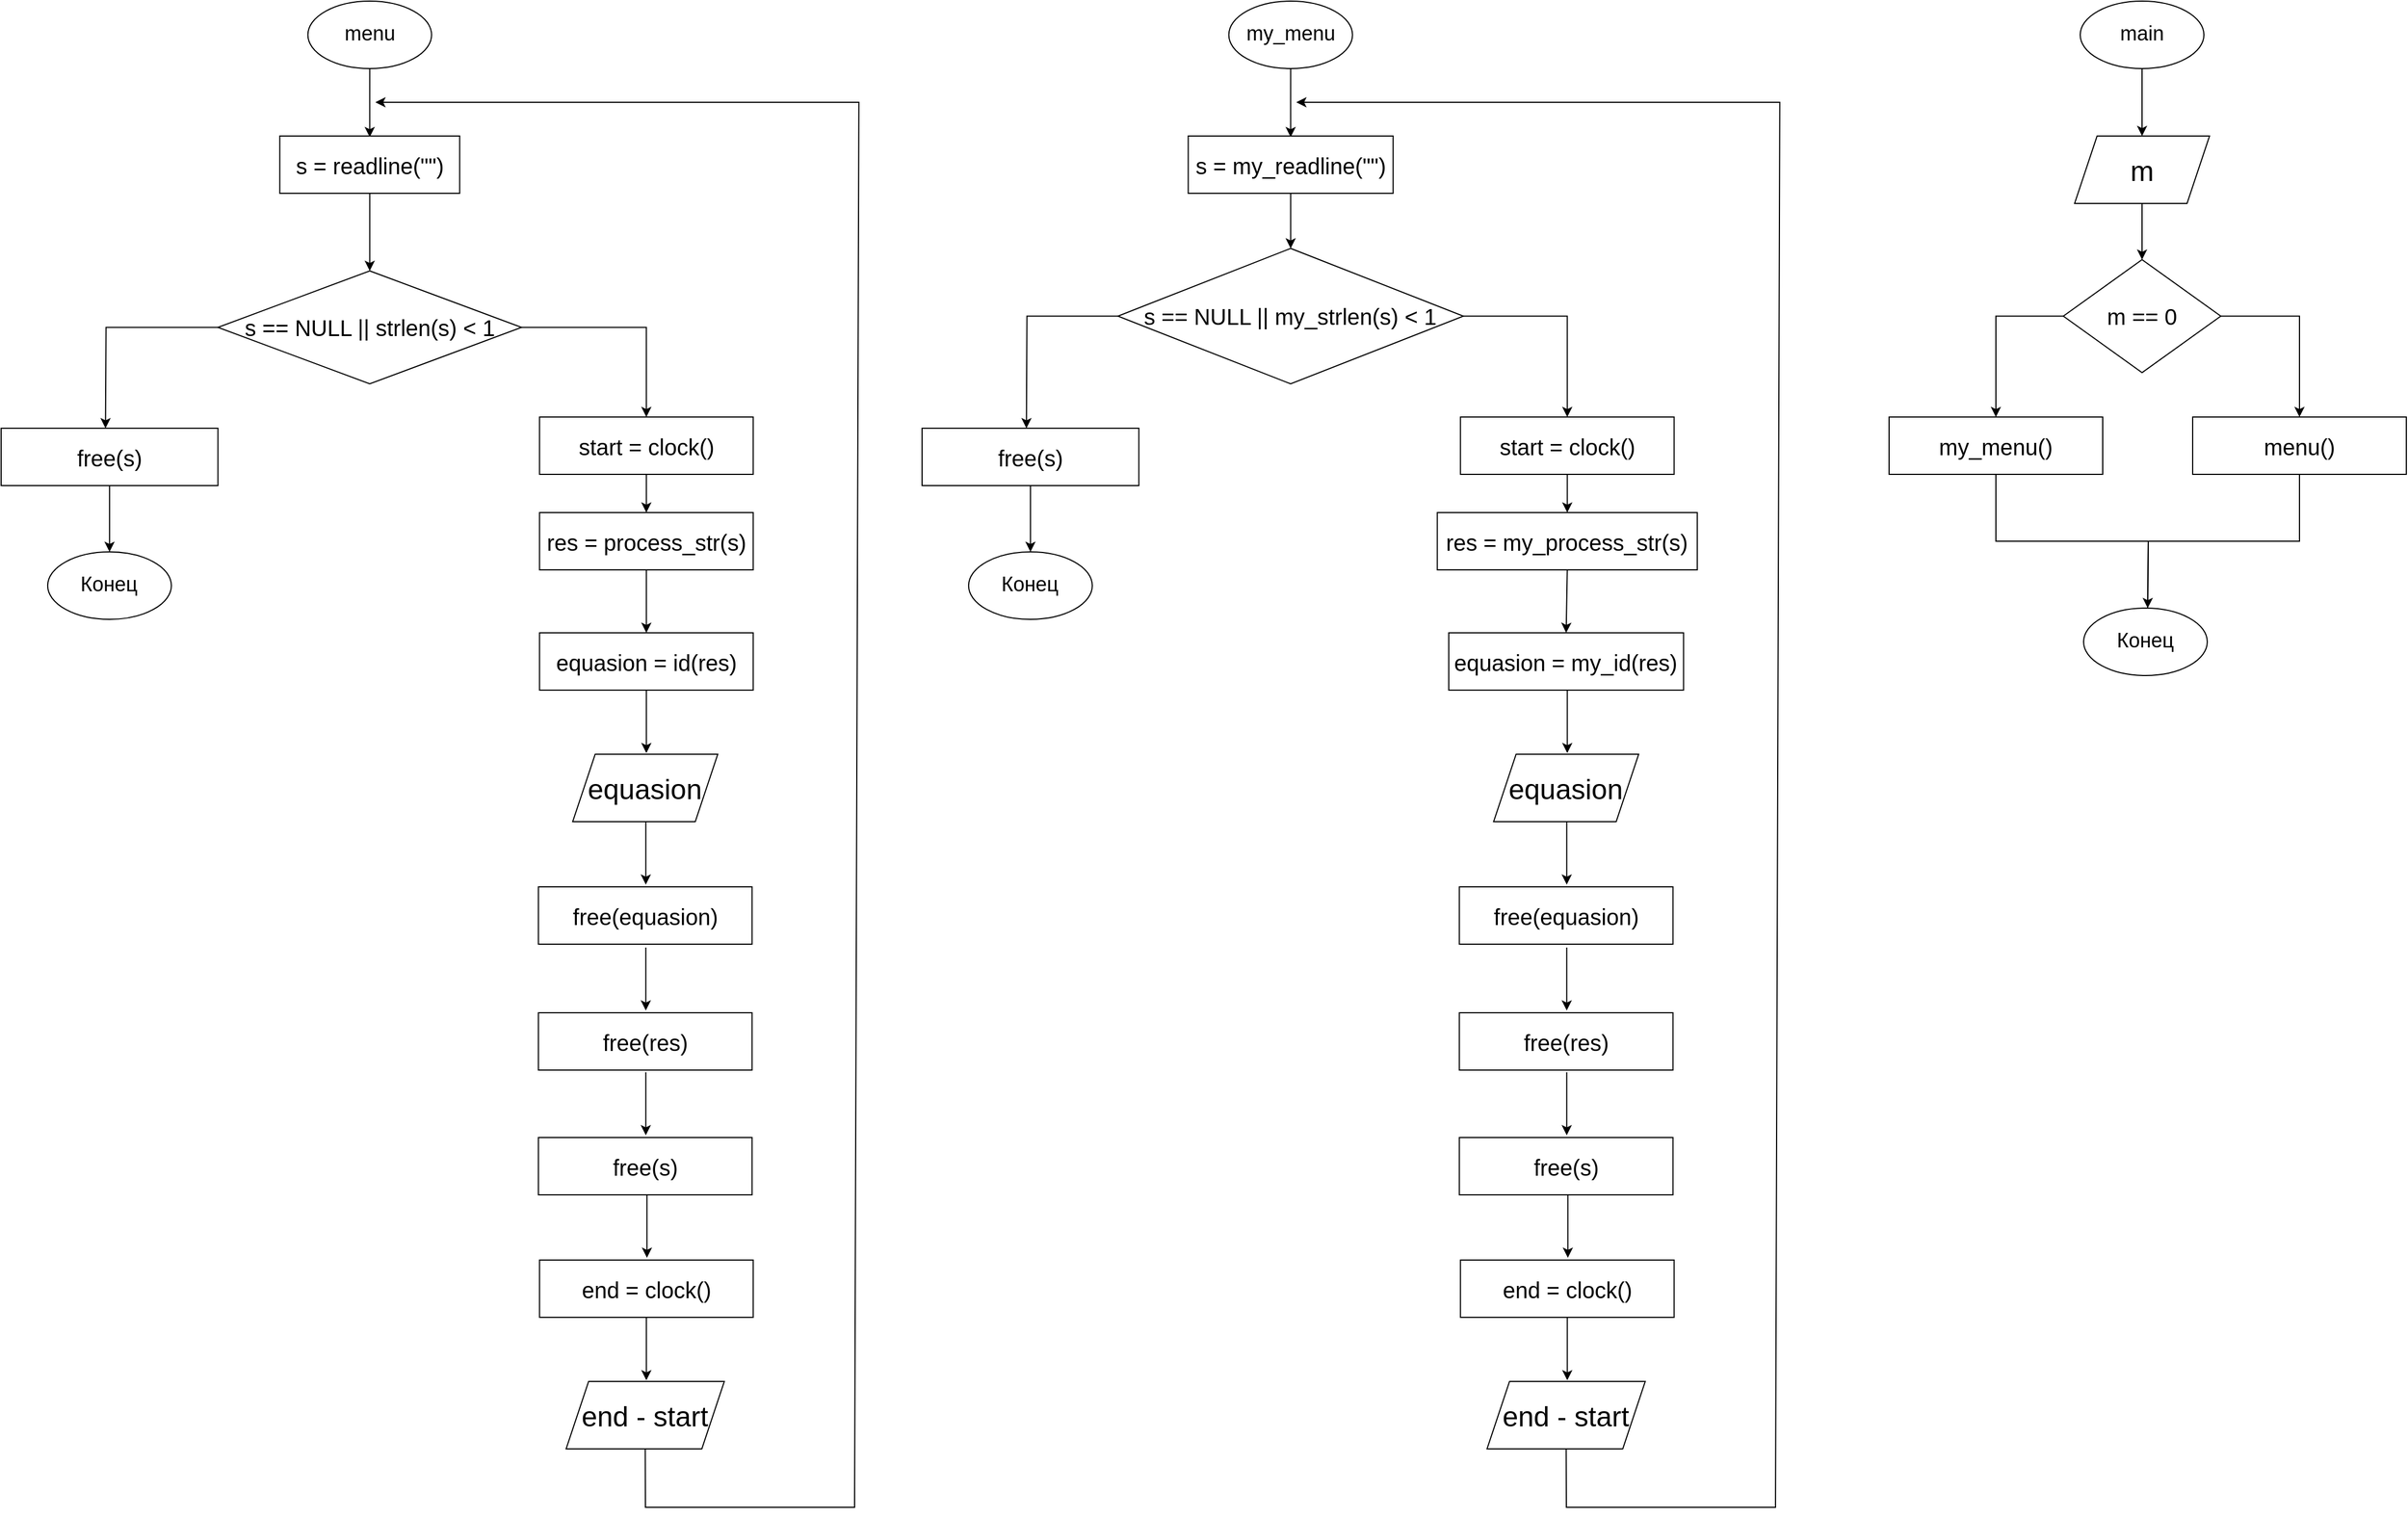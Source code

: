 <mxfile version="22.1.3" type="github">
  <diagram name="Страница — 1" id="CqGnDb0VXnmbm-Ns9Qbb">
    <mxGraphModel dx="434" dy="726" grid="1" gridSize="10" guides="1" tooltips="1" connect="1" arrows="1" fold="1" page="1" pageScale="1" pageWidth="827" pageHeight="1169" math="0" shadow="0">
      <root>
        <mxCell id="0" />
        <mxCell id="1" parent="0" />
        <mxCell id="kFo_Z3f63mjw07eo4o-R-1" value="" style="edgeStyle=orthogonalEdgeStyle;rounded=0;orthogonalLoop=1;jettySize=auto;html=1;entryX=0.5;entryY=0;entryDx=0;entryDy=0;" edge="1" parent="1" source="kFo_Z3f63mjw07eo4o-R-2">
          <mxGeometry relative="1" as="geometry">
            <mxPoint x="1218.82" y="121" as="targetPoint" />
          </mxGeometry>
        </mxCell>
        <mxCell id="kFo_Z3f63mjw07eo4o-R-2" value="&lt;p style=&quot;line-height: 110%;&quot;&gt;&lt;span style=&quot;font-size: 18px;&quot;&gt;menu&lt;/span&gt;&lt;/p&gt;" style="ellipse;whiteSpace=wrap;html=1;" vertex="1" parent="1">
          <mxGeometry x="1163.82" width="110" height="60" as="geometry" />
        </mxCell>
        <mxCell id="kFo_Z3f63mjw07eo4o-R-3" value="s = readline(&quot;&quot;)" style="rounded=0;whiteSpace=wrap;html=1;fontSize=20;" vertex="1" parent="1">
          <mxGeometry x="1138.82" y="120" width="160" height="51" as="geometry" />
        </mxCell>
        <mxCell id="kFo_Z3f63mjw07eo4o-R-4" value="&lt;span style=&quot;font-size: 20px;&quot;&gt;s == NULL || strlen(s) &amp;lt; 1&lt;/span&gt;" style="rhombus;whiteSpace=wrap;html=1;" vertex="1" parent="1">
          <mxGeometry x="1083.82" y="240" width="270" height="100.5" as="geometry" />
        </mxCell>
        <mxCell id="kFo_Z3f63mjw07eo4o-R-5" value="" style="edgeStyle=orthogonalEdgeStyle;rounded=0;orthogonalLoop=1;jettySize=auto;html=1;entryX=0.5;entryY=0;entryDx=0;entryDy=0;exitX=0.5;exitY=1;exitDx=0;exitDy=0;" edge="1" parent="1" source="kFo_Z3f63mjw07eo4o-R-3" target="kFo_Z3f63mjw07eo4o-R-4">
          <mxGeometry relative="1" as="geometry">
            <mxPoint x="1323.82" y="271" as="targetPoint" />
            <mxPoint x="1323.82" y="210" as="sourcePoint" />
          </mxGeometry>
        </mxCell>
        <mxCell id="kFo_Z3f63mjw07eo4o-R-6" value="" style="edgeStyle=orthogonalEdgeStyle;rounded=0;orthogonalLoop=1;jettySize=auto;html=1;exitX=0;exitY=0.5;exitDx=0;exitDy=0;" edge="1" parent="1" source="kFo_Z3f63mjw07eo4o-R-4">
          <mxGeometry relative="1" as="geometry">
            <mxPoint x="1313.82" y="380" as="sourcePoint" />
            <mxPoint x="983.82" y="380" as="targetPoint" />
          </mxGeometry>
        </mxCell>
        <mxCell id="kFo_Z3f63mjw07eo4o-R-7" value="&lt;p style=&quot;line-height: 110%;&quot;&gt;&lt;span style=&quot;font-size: 18px;&quot;&gt;Конец&lt;/span&gt;&lt;/p&gt;" style="ellipse;whiteSpace=wrap;html=1;" vertex="1" parent="1">
          <mxGeometry x="932.41" y="490" width="110" height="60" as="geometry" />
        </mxCell>
        <mxCell id="kFo_Z3f63mjw07eo4o-R-8" value="free(s)" style="rounded=0;whiteSpace=wrap;html=1;fontSize=20;" vertex="1" parent="1">
          <mxGeometry x="891.0" y="380" width="192.82" height="51" as="geometry" />
        </mxCell>
        <mxCell id="kFo_Z3f63mjw07eo4o-R-9" value="" style="edgeStyle=orthogonalEdgeStyle;rounded=0;orthogonalLoop=1;jettySize=auto;html=1;exitX=0.5;exitY=1;exitDx=0;exitDy=0;entryX=0.5;entryY=0;entryDx=0;entryDy=0;" edge="1" parent="1" source="kFo_Z3f63mjw07eo4o-R-8" target="kFo_Z3f63mjw07eo4o-R-7">
          <mxGeometry relative="1" as="geometry">
            <mxPoint x="979.82" y="490" as="targetPoint" />
            <mxPoint x="1228.82" y="181" as="sourcePoint" />
          </mxGeometry>
        </mxCell>
        <mxCell id="kFo_Z3f63mjw07eo4o-R-10" value="" style="edgeStyle=orthogonalEdgeStyle;rounded=0;orthogonalLoop=1;jettySize=auto;html=1;exitX=1;exitY=0.5;exitDx=0;exitDy=0;entryX=0.5;entryY=0;entryDx=0;entryDy=0;" edge="1" parent="1" source="kFo_Z3f63mjw07eo4o-R-4" target="kFo_Z3f63mjw07eo4o-R-33">
          <mxGeometry relative="1" as="geometry">
            <mxPoint x="1093.82" y="300" as="sourcePoint" />
            <mxPoint x="1465" y="350" as="targetPoint" />
          </mxGeometry>
        </mxCell>
        <mxCell id="kFo_Z3f63mjw07eo4o-R-11" value="res = process_str(s)" style="rounded=0;whiteSpace=wrap;html=1;fontSize=20;" vertex="1" parent="1">
          <mxGeometry x="1369.82" y="455" width="190" height="51" as="geometry" />
        </mxCell>
        <mxCell id="kFo_Z3f63mjw07eo4o-R-12" value="equasion = id(res)" style="rounded=0;whiteSpace=wrap;html=1;fontSize=20;" vertex="1" parent="1">
          <mxGeometry x="1369.82" y="562" width="190" height="51" as="geometry" />
        </mxCell>
        <mxCell id="kFo_Z3f63mjw07eo4o-R-13" value="" style="endArrow=classic;html=1;rounded=0;exitX=0.5;exitY=1;exitDx=0;exitDy=0;entryX=0.5;entryY=0;entryDx=0;entryDy=0;" edge="1" parent="1" source="kFo_Z3f63mjw07eo4o-R-11" target="kFo_Z3f63mjw07eo4o-R-12">
          <mxGeometry width="50" height="50" relative="1" as="geometry">
            <mxPoint x="1333.82" y="562" as="sourcePoint" />
            <mxPoint x="1383.82" y="512" as="targetPoint" />
          </mxGeometry>
        </mxCell>
        <mxCell id="kFo_Z3f63mjw07eo4o-R-14" value="" style="endArrow=classic;html=1;rounded=0;exitX=0.5;exitY=1;exitDx=0;exitDy=0;entryX=0.5;entryY=0;entryDx=0;entryDy=0;" edge="1" parent="1">
          <mxGeometry width="50" height="50" relative="1" as="geometry">
            <mxPoint x="1464.82" y="613" as="sourcePoint" />
            <mxPoint x="1464.82" y="669.0" as="targetPoint" />
          </mxGeometry>
        </mxCell>
        <mxCell id="kFo_Z3f63mjw07eo4o-R-15" value="&lt;span style=&quot;font-size: 25px;&quot;&gt;equasion&lt;br&gt;&lt;/span&gt;" style="shape=parallelogram;perimeter=parallelogramPerimeter;whiteSpace=wrap;html=1;fixedSize=1;" vertex="1" parent="1">
          <mxGeometry x="1399.32" y="670" width="129" height="60" as="geometry" />
        </mxCell>
        <mxCell id="kFo_Z3f63mjw07eo4o-R-16" value="" style="endArrow=classic;html=1;rounded=0;exitX=0.5;exitY=1;exitDx=0;exitDy=0;entryX=0.5;entryY=0;entryDx=0;entryDy=0;" edge="1" parent="1">
          <mxGeometry width="50" height="50" relative="1" as="geometry">
            <mxPoint x="1464.34" y="730" as="sourcePoint" />
            <mxPoint x="1464.34" y="786.0" as="targetPoint" />
          </mxGeometry>
        </mxCell>
        <mxCell id="kFo_Z3f63mjw07eo4o-R-17" value="free(equasion)" style="rounded=0;whiteSpace=wrap;html=1;fontSize=20;" vertex="1" parent="1">
          <mxGeometry x="1368.82" y="788" width="190" height="51" as="geometry" />
        </mxCell>
        <mxCell id="kFo_Z3f63mjw07eo4o-R-18" value="" style="endArrow=classic;html=1;rounded=0;exitX=0.5;exitY=1;exitDx=0;exitDy=0;entryX=0.5;entryY=0;entryDx=0;entryDy=0;" edge="1" parent="1">
          <mxGeometry width="50" height="50" relative="1" as="geometry">
            <mxPoint x="1464.34" y="842" as="sourcePoint" />
            <mxPoint x="1464.34" y="898.0" as="targetPoint" />
          </mxGeometry>
        </mxCell>
        <mxCell id="kFo_Z3f63mjw07eo4o-R-19" value="free(res)" style="rounded=0;whiteSpace=wrap;html=1;fontSize=20;" vertex="1" parent="1">
          <mxGeometry x="1368.82" y="900" width="190" height="51" as="geometry" />
        </mxCell>
        <mxCell id="kFo_Z3f63mjw07eo4o-R-20" value="" style="endArrow=classic;html=1;rounded=0;exitX=0.5;exitY=1;exitDx=0;exitDy=0;entryX=0.5;entryY=0;entryDx=0;entryDy=0;" edge="1" parent="1">
          <mxGeometry width="50" height="50" relative="1" as="geometry">
            <mxPoint x="1464.34" y="953" as="sourcePoint" />
            <mxPoint x="1464.34" y="1009.0" as="targetPoint" />
          </mxGeometry>
        </mxCell>
        <mxCell id="kFo_Z3f63mjw07eo4o-R-21" value="free(s)" style="rounded=0;whiteSpace=wrap;html=1;fontSize=20;" vertex="1" parent="1">
          <mxGeometry x="1368.82" y="1011" width="190" height="51" as="geometry" />
        </mxCell>
        <mxCell id="kFo_Z3f63mjw07eo4o-R-22" value="" style="endArrow=classic;html=1;rounded=0;exitX=0.5;exitY=1;exitDx=0;exitDy=0;" edge="1" parent="1" source="kFo_Z3f63mjw07eo4o-R-43">
          <mxGeometry width="50" height="50" relative="1" as="geometry">
            <mxPoint x="1690" y="1210" as="sourcePoint" />
            <mxPoint x="1223.82" y="90" as="targetPoint" />
            <Array as="points">
              <mxPoint x="1464" y="1340" />
              <mxPoint x="1650" y="1340" />
              <mxPoint x="1653.82" y="90" />
            </Array>
          </mxGeometry>
        </mxCell>
        <mxCell id="kFo_Z3f63mjw07eo4o-R-34" style="edgeStyle=orthogonalEdgeStyle;rounded=0;orthogonalLoop=1;jettySize=auto;html=1;exitX=0.5;exitY=1;exitDx=0;exitDy=0;entryX=0.5;entryY=0;entryDx=0;entryDy=0;" edge="1" parent="1" source="kFo_Z3f63mjw07eo4o-R-33" target="kFo_Z3f63mjw07eo4o-R-11">
          <mxGeometry relative="1" as="geometry">
            <mxPoint x="1464.82" y="436" as="sourcePoint" />
          </mxGeometry>
        </mxCell>
        <mxCell id="kFo_Z3f63mjw07eo4o-R-33" value="start = clock()" style="rounded=0;whiteSpace=wrap;html=1;fontSize=20;" vertex="1" parent="1">
          <mxGeometry x="1369.82" y="370" width="190" height="51" as="geometry" />
        </mxCell>
        <mxCell id="kFo_Z3f63mjw07eo4o-R-36" value="" style="endArrow=classic;html=1;rounded=0;exitX=0.5;exitY=1;exitDx=0;exitDy=0;entryX=0.5;entryY=0;entryDx=0;entryDy=0;" edge="1" parent="1">
          <mxGeometry width="50" height="50" relative="1" as="geometry">
            <mxPoint x="1465.34" y="1062" as="sourcePoint" />
            <mxPoint x="1465.34" y="1118.0" as="targetPoint" />
          </mxGeometry>
        </mxCell>
        <mxCell id="kFo_Z3f63mjw07eo4o-R-37" value="end = clock()" style="rounded=0;whiteSpace=wrap;html=1;fontSize=20;" vertex="1" parent="1">
          <mxGeometry x="1369.82" y="1120" width="190" height="51" as="geometry" />
        </mxCell>
        <mxCell id="kFo_Z3f63mjw07eo4o-R-42" value="" style="endArrow=classic;html=1;rounded=0;exitX=0.5;exitY=1;exitDx=0;exitDy=0;entryX=0.5;entryY=0;entryDx=0;entryDy=0;" edge="1" parent="1">
          <mxGeometry width="50" height="50" relative="1" as="geometry">
            <mxPoint x="1464.82" y="1171" as="sourcePoint" />
            <mxPoint x="1464.82" y="1227.0" as="targetPoint" />
          </mxGeometry>
        </mxCell>
        <mxCell id="kFo_Z3f63mjw07eo4o-R-43" value="&lt;span style=&quot;font-size: 25px;&quot;&gt;end - start&lt;br&gt;&lt;/span&gt;" style="shape=parallelogram;perimeter=parallelogramPerimeter;whiteSpace=wrap;html=1;fixedSize=1;" vertex="1" parent="1">
          <mxGeometry x="1393.48" y="1228" width="140.68" height="60" as="geometry" />
        </mxCell>
        <mxCell id="kFo_Z3f63mjw07eo4o-R-44" value="" style="edgeStyle=orthogonalEdgeStyle;rounded=0;orthogonalLoop=1;jettySize=auto;html=1;entryX=0.5;entryY=0;entryDx=0;entryDy=0;" edge="1" parent="1" source="kFo_Z3f63mjw07eo4o-R-45">
          <mxGeometry relative="1" as="geometry">
            <mxPoint x="2037.82" y="121" as="targetPoint" />
          </mxGeometry>
        </mxCell>
        <mxCell id="kFo_Z3f63mjw07eo4o-R-45" value="&lt;p style=&quot;line-height: 110%;&quot;&gt;&lt;span style=&quot;font-size: 18px;&quot;&gt;my_menu&lt;/span&gt;&lt;/p&gt;" style="ellipse;whiteSpace=wrap;html=1;" vertex="1" parent="1">
          <mxGeometry x="1982.82" width="110" height="60" as="geometry" />
        </mxCell>
        <mxCell id="kFo_Z3f63mjw07eo4o-R-46" value="s = my_readline(&quot;&quot;)" style="rounded=0;whiteSpace=wrap;html=1;fontSize=20;" vertex="1" parent="1">
          <mxGeometry x="1946.73" y="120" width="182.18" height="51" as="geometry" />
        </mxCell>
        <mxCell id="kFo_Z3f63mjw07eo4o-R-47" value="&lt;span style=&quot;font-size: 20px;&quot;&gt;s == NULL || my_strlen(s) &amp;lt; 1&lt;/span&gt;" style="rhombus;whiteSpace=wrap;html=1;" vertex="1" parent="1">
          <mxGeometry x="1884.23" y="220" width="307.18" height="120.5" as="geometry" />
        </mxCell>
        <mxCell id="kFo_Z3f63mjw07eo4o-R-48" value="" style="edgeStyle=orthogonalEdgeStyle;rounded=0;orthogonalLoop=1;jettySize=auto;html=1;entryX=0.5;entryY=0;entryDx=0;entryDy=0;exitX=0.5;exitY=1;exitDx=0;exitDy=0;" edge="1" parent="1" source="kFo_Z3f63mjw07eo4o-R-46" target="kFo_Z3f63mjw07eo4o-R-47">
          <mxGeometry relative="1" as="geometry">
            <mxPoint x="2142.82" y="271" as="targetPoint" />
            <mxPoint x="2142.82" y="210" as="sourcePoint" />
          </mxGeometry>
        </mxCell>
        <mxCell id="kFo_Z3f63mjw07eo4o-R-49" value="" style="edgeStyle=orthogonalEdgeStyle;rounded=0;orthogonalLoop=1;jettySize=auto;html=1;exitX=0;exitY=0.5;exitDx=0;exitDy=0;" edge="1" parent="1" source="kFo_Z3f63mjw07eo4o-R-47">
          <mxGeometry relative="1" as="geometry">
            <mxPoint x="2132.82" y="380" as="sourcePoint" />
            <mxPoint x="1802.82" y="380" as="targetPoint" />
          </mxGeometry>
        </mxCell>
        <mxCell id="kFo_Z3f63mjw07eo4o-R-50" value="&lt;p style=&quot;line-height: 110%;&quot;&gt;&lt;span style=&quot;font-size: 18px;&quot;&gt;Конец&lt;/span&gt;&lt;/p&gt;" style="ellipse;whiteSpace=wrap;html=1;" vertex="1" parent="1">
          <mxGeometry x="1751.41" y="490" width="110" height="60" as="geometry" />
        </mxCell>
        <mxCell id="kFo_Z3f63mjw07eo4o-R-51" value="free(s)" style="rounded=0;whiteSpace=wrap;html=1;fontSize=20;" vertex="1" parent="1">
          <mxGeometry x="1710" y="380" width="192.82" height="51" as="geometry" />
        </mxCell>
        <mxCell id="kFo_Z3f63mjw07eo4o-R-52" value="" style="edgeStyle=orthogonalEdgeStyle;rounded=0;orthogonalLoop=1;jettySize=auto;html=1;exitX=0.5;exitY=1;exitDx=0;exitDy=0;entryX=0.5;entryY=0;entryDx=0;entryDy=0;" edge="1" parent="1" source="kFo_Z3f63mjw07eo4o-R-51" target="kFo_Z3f63mjw07eo4o-R-50">
          <mxGeometry relative="1" as="geometry">
            <mxPoint x="1798.82" y="490" as="targetPoint" />
            <mxPoint x="2047.82" y="181" as="sourcePoint" />
          </mxGeometry>
        </mxCell>
        <mxCell id="kFo_Z3f63mjw07eo4o-R-53" value="" style="edgeStyle=orthogonalEdgeStyle;rounded=0;orthogonalLoop=1;jettySize=auto;html=1;exitX=1;exitY=0.5;exitDx=0;exitDy=0;entryX=0.5;entryY=0;entryDx=0;entryDy=0;" edge="1" parent="1" source="kFo_Z3f63mjw07eo4o-R-47" target="kFo_Z3f63mjw07eo4o-R-67">
          <mxGeometry relative="1" as="geometry">
            <mxPoint x="1912.82" y="300" as="sourcePoint" />
            <mxPoint x="2284" y="350" as="targetPoint" />
          </mxGeometry>
        </mxCell>
        <mxCell id="kFo_Z3f63mjw07eo4o-R-54" value="res = my_process_str(s)" style="rounded=0;whiteSpace=wrap;html=1;fontSize=20;" vertex="1" parent="1">
          <mxGeometry x="2168.23" y="455" width="231.18" height="51" as="geometry" />
        </mxCell>
        <mxCell id="kFo_Z3f63mjw07eo4o-R-55" value="equasion = my_id(res)" style="rounded=0;whiteSpace=wrap;html=1;fontSize=20;" vertex="1" parent="1">
          <mxGeometry x="2178.41" y="562" width="208.82" height="51" as="geometry" />
        </mxCell>
        <mxCell id="kFo_Z3f63mjw07eo4o-R-56" value="" style="endArrow=classic;html=1;rounded=0;exitX=0.5;exitY=1;exitDx=0;exitDy=0;entryX=0.5;entryY=0;entryDx=0;entryDy=0;" edge="1" parent="1" source="kFo_Z3f63mjw07eo4o-R-54" target="kFo_Z3f63mjw07eo4o-R-55">
          <mxGeometry width="50" height="50" relative="1" as="geometry">
            <mxPoint x="2152.82" y="562" as="sourcePoint" />
            <mxPoint x="2202.82" y="512" as="targetPoint" />
          </mxGeometry>
        </mxCell>
        <mxCell id="kFo_Z3f63mjw07eo4o-R-57" value="" style="endArrow=classic;html=1;rounded=0;exitX=0.5;exitY=1;exitDx=0;exitDy=0;entryX=0.5;entryY=0;entryDx=0;entryDy=0;" edge="1" parent="1">
          <mxGeometry width="50" height="50" relative="1" as="geometry">
            <mxPoint x="2283.82" y="613" as="sourcePoint" />
            <mxPoint x="2283.82" y="669.0" as="targetPoint" />
          </mxGeometry>
        </mxCell>
        <mxCell id="kFo_Z3f63mjw07eo4o-R-58" value="&lt;span style=&quot;font-size: 25px;&quot;&gt;equasion&lt;br&gt;&lt;/span&gt;" style="shape=parallelogram;perimeter=parallelogramPerimeter;whiteSpace=wrap;html=1;fixedSize=1;" vertex="1" parent="1">
          <mxGeometry x="2218.32" y="670" width="129" height="60" as="geometry" />
        </mxCell>
        <mxCell id="kFo_Z3f63mjw07eo4o-R-59" value="" style="endArrow=classic;html=1;rounded=0;exitX=0.5;exitY=1;exitDx=0;exitDy=0;entryX=0.5;entryY=0;entryDx=0;entryDy=0;" edge="1" parent="1">
          <mxGeometry width="50" height="50" relative="1" as="geometry">
            <mxPoint x="2283.34" y="730" as="sourcePoint" />
            <mxPoint x="2283.34" y="786.0" as="targetPoint" />
          </mxGeometry>
        </mxCell>
        <mxCell id="kFo_Z3f63mjw07eo4o-R-60" value="free(equasion)" style="rounded=0;whiteSpace=wrap;html=1;fontSize=20;" vertex="1" parent="1">
          <mxGeometry x="2187.82" y="788" width="190" height="51" as="geometry" />
        </mxCell>
        <mxCell id="kFo_Z3f63mjw07eo4o-R-61" value="" style="endArrow=classic;html=1;rounded=0;exitX=0.5;exitY=1;exitDx=0;exitDy=0;entryX=0.5;entryY=0;entryDx=0;entryDy=0;" edge="1" parent="1">
          <mxGeometry width="50" height="50" relative="1" as="geometry">
            <mxPoint x="2283.34" y="842" as="sourcePoint" />
            <mxPoint x="2283.34" y="898.0" as="targetPoint" />
          </mxGeometry>
        </mxCell>
        <mxCell id="kFo_Z3f63mjw07eo4o-R-62" value="free(res)" style="rounded=0;whiteSpace=wrap;html=1;fontSize=20;" vertex="1" parent="1">
          <mxGeometry x="2187.82" y="900" width="190" height="51" as="geometry" />
        </mxCell>
        <mxCell id="kFo_Z3f63mjw07eo4o-R-63" value="" style="endArrow=classic;html=1;rounded=0;exitX=0.5;exitY=1;exitDx=0;exitDy=0;entryX=0.5;entryY=0;entryDx=0;entryDy=0;" edge="1" parent="1">
          <mxGeometry width="50" height="50" relative="1" as="geometry">
            <mxPoint x="2283.34" y="953" as="sourcePoint" />
            <mxPoint x="2283.34" y="1009.0" as="targetPoint" />
          </mxGeometry>
        </mxCell>
        <mxCell id="kFo_Z3f63mjw07eo4o-R-64" value="free(s)" style="rounded=0;whiteSpace=wrap;html=1;fontSize=20;" vertex="1" parent="1">
          <mxGeometry x="2187.82" y="1011" width="190" height="51" as="geometry" />
        </mxCell>
        <mxCell id="kFo_Z3f63mjw07eo4o-R-65" value="" style="endArrow=classic;html=1;rounded=0;exitX=0.5;exitY=1;exitDx=0;exitDy=0;" edge="1" parent="1" source="kFo_Z3f63mjw07eo4o-R-71">
          <mxGeometry width="50" height="50" relative="1" as="geometry">
            <mxPoint x="2509" y="1210" as="sourcePoint" />
            <mxPoint x="2042.82" y="90" as="targetPoint" />
            <Array as="points">
              <mxPoint x="2283" y="1340" />
              <mxPoint x="2469" y="1340" />
              <mxPoint x="2472.82" y="90" />
            </Array>
          </mxGeometry>
        </mxCell>
        <mxCell id="kFo_Z3f63mjw07eo4o-R-66" style="edgeStyle=orthogonalEdgeStyle;rounded=0;orthogonalLoop=1;jettySize=auto;html=1;exitX=0.5;exitY=1;exitDx=0;exitDy=0;entryX=0.5;entryY=0;entryDx=0;entryDy=0;" edge="1" parent="1" source="kFo_Z3f63mjw07eo4o-R-67" target="kFo_Z3f63mjw07eo4o-R-54">
          <mxGeometry relative="1" as="geometry">
            <mxPoint x="2283.82" y="436" as="sourcePoint" />
          </mxGeometry>
        </mxCell>
        <mxCell id="kFo_Z3f63mjw07eo4o-R-67" value="start = clock()" style="rounded=0;whiteSpace=wrap;html=1;fontSize=20;" vertex="1" parent="1">
          <mxGeometry x="2188.82" y="370" width="190" height="51" as="geometry" />
        </mxCell>
        <mxCell id="kFo_Z3f63mjw07eo4o-R-68" value="" style="endArrow=classic;html=1;rounded=0;exitX=0.5;exitY=1;exitDx=0;exitDy=0;entryX=0.5;entryY=0;entryDx=0;entryDy=0;" edge="1" parent="1">
          <mxGeometry width="50" height="50" relative="1" as="geometry">
            <mxPoint x="2284.34" y="1062" as="sourcePoint" />
            <mxPoint x="2284.34" y="1118.0" as="targetPoint" />
          </mxGeometry>
        </mxCell>
        <mxCell id="kFo_Z3f63mjw07eo4o-R-69" value="end = clock()" style="rounded=0;whiteSpace=wrap;html=1;fontSize=20;" vertex="1" parent="1">
          <mxGeometry x="2188.82" y="1120" width="190" height="51" as="geometry" />
        </mxCell>
        <mxCell id="kFo_Z3f63mjw07eo4o-R-70" value="" style="endArrow=classic;html=1;rounded=0;exitX=0.5;exitY=1;exitDx=0;exitDy=0;entryX=0.5;entryY=0;entryDx=0;entryDy=0;" edge="1" parent="1">
          <mxGeometry width="50" height="50" relative="1" as="geometry">
            <mxPoint x="2283.82" y="1171" as="sourcePoint" />
            <mxPoint x="2283.82" y="1227.0" as="targetPoint" />
          </mxGeometry>
        </mxCell>
        <mxCell id="kFo_Z3f63mjw07eo4o-R-71" value="&lt;span style=&quot;font-size: 25px;&quot;&gt;end - start&lt;br&gt;&lt;/span&gt;" style="shape=parallelogram;perimeter=parallelogramPerimeter;whiteSpace=wrap;html=1;fixedSize=1;" vertex="1" parent="1">
          <mxGeometry x="2212.48" y="1228" width="140.68" height="60" as="geometry" />
        </mxCell>
        <mxCell id="kFo_Z3f63mjw07eo4o-R-72" value="&lt;p style=&quot;line-height: 110%;&quot;&gt;&lt;span style=&quot;font-size: 18px;&quot;&gt;main&lt;/span&gt;&lt;/p&gt;" style="ellipse;whiteSpace=wrap;html=1;" vertex="1" parent="1">
          <mxGeometry x="2740" width="110" height="60" as="geometry" />
        </mxCell>
        <mxCell id="kFo_Z3f63mjw07eo4o-R-73" value="" style="endArrow=classic;html=1;rounded=0;exitX=0.5;exitY=1;exitDx=0;exitDy=0;entryX=0.5;entryY=0;entryDx=0;entryDy=0;" edge="1" parent="1" source="kFo_Z3f63mjw07eo4o-R-72" target="kFo_Z3f63mjw07eo4o-R-74">
          <mxGeometry width="50" height="50" relative="1" as="geometry">
            <mxPoint x="2350" y="520" as="sourcePoint" />
            <mxPoint x="2795" y="170" as="targetPoint" />
          </mxGeometry>
        </mxCell>
        <mxCell id="kFo_Z3f63mjw07eo4o-R-76" style="edgeStyle=orthogonalEdgeStyle;rounded=0;orthogonalLoop=1;jettySize=auto;html=1;exitX=0.5;exitY=1;exitDx=0;exitDy=0;entryX=0.5;entryY=0;entryDx=0;entryDy=0;" edge="1" parent="1" source="kFo_Z3f63mjw07eo4o-R-74" target="kFo_Z3f63mjw07eo4o-R-75">
          <mxGeometry relative="1" as="geometry" />
        </mxCell>
        <mxCell id="kFo_Z3f63mjw07eo4o-R-74" value="&lt;span style=&quot;font-size: 25px;&quot;&gt;m&lt;br&gt;&lt;/span&gt;" style="shape=parallelogram;perimeter=parallelogramPerimeter;whiteSpace=wrap;html=1;fixedSize=1;labelBackgroundColor=none;" vertex="1" parent="1">
          <mxGeometry x="2735" y="120" width="120" height="60" as="geometry" />
        </mxCell>
        <mxCell id="kFo_Z3f63mjw07eo4o-R-77" style="edgeStyle=orthogonalEdgeStyle;rounded=0;orthogonalLoop=1;jettySize=auto;html=1;exitX=1;exitY=0.5;exitDx=0;exitDy=0;entryX=0.5;entryY=0;entryDx=0;entryDy=0;" edge="1" parent="1" source="kFo_Z3f63mjw07eo4o-R-75" target="kFo_Z3f63mjw07eo4o-R-80">
          <mxGeometry relative="1" as="geometry">
            <mxPoint x="2940" y="360" as="targetPoint" />
          </mxGeometry>
        </mxCell>
        <mxCell id="kFo_Z3f63mjw07eo4o-R-78" style="edgeStyle=orthogonalEdgeStyle;rounded=0;orthogonalLoop=1;jettySize=auto;html=1;exitX=0;exitY=0.5;exitDx=0;exitDy=0;entryX=0.5;entryY=0;entryDx=0;entryDy=0;" edge="1" parent="1" source="kFo_Z3f63mjw07eo4o-R-75" target="kFo_Z3f63mjw07eo4o-R-79">
          <mxGeometry relative="1" as="geometry">
            <mxPoint x="2660" y="340" as="targetPoint" />
          </mxGeometry>
        </mxCell>
        <mxCell id="kFo_Z3f63mjw07eo4o-R-75" value="&lt;span style=&quot;font-size: 20px;&quot;&gt;m == 0&lt;/span&gt;" style="rhombus;whiteSpace=wrap;html=1;labelBackgroundColor=none;" vertex="1" parent="1">
          <mxGeometry x="2725" y="230" width="140" height="100.5" as="geometry" />
        </mxCell>
        <mxCell id="kFo_Z3f63mjw07eo4o-R-81" style="edgeStyle=orthogonalEdgeStyle;rounded=0;orthogonalLoop=1;jettySize=auto;html=1;exitX=0.5;exitY=1;exitDx=0;exitDy=0;" edge="1" parent="1" source="kFo_Z3f63mjw07eo4o-R-79">
          <mxGeometry relative="1" as="geometry">
            <mxPoint x="2800" y="540" as="targetPoint" />
          </mxGeometry>
        </mxCell>
        <mxCell id="kFo_Z3f63mjw07eo4o-R-79" value="my_menu()" style="rounded=0;whiteSpace=wrap;html=1;fontSize=20;" vertex="1" parent="1">
          <mxGeometry x="2570.0" y="370" width="190" height="51" as="geometry" />
        </mxCell>
        <mxCell id="kFo_Z3f63mjw07eo4o-R-82" style="edgeStyle=orthogonalEdgeStyle;rounded=0;orthogonalLoop=1;jettySize=auto;html=1;exitX=0.5;exitY=1;exitDx=0;exitDy=0;endArrow=none;endFill=0;" edge="1" parent="1" source="kFo_Z3f63mjw07eo4o-R-80">
          <mxGeometry relative="1" as="geometry">
            <mxPoint x="2800" y="540" as="targetPoint" />
          </mxGeometry>
        </mxCell>
        <mxCell id="kFo_Z3f63mjw07eo4o-R-80" value="menu()" style="rounded=0;whiteSpace=wrap;html=1;fontSize=20;" vertex="1" parent="1">
          <mxGeometry x="2840.0" y="370" width="190" height="51" as="geometry" />
        </mxCell>
        <mxCell id="kFo_Z3f63mjw07eo4o-R-83" value="&lt;p style=&quot;line-height: 110%;&quot;&gt;&lt;span style=&quot;font-size: 18px;&quot;&gt;Конец&lt;/span&gt;&lt;/p&gt;" style="ellipse;whiteSpace=wrap;html=1;" vertex="1" parent="1">
          <mxGeometry x="2743" y="540" width="110" height="60" as="geometry" />
        </mxCell>
      </root>
    </mxGraphModel>
  </diagram>
</mxfile>

